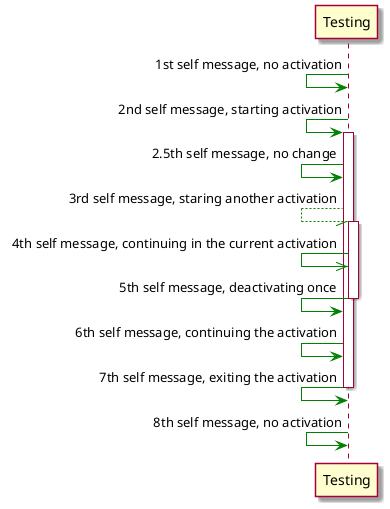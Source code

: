 @startuml
!pragma teoz true
skin rose
skinparam sequence {
ArrowColor Green
}

Testing <- Testing : 1st self message, no activation
Testing <- Testing ++: 2nd self message, starting activation
Testing <- Testing : 2.5th self message, no change
Testing \\-- Testing ++: 3rd self message, staring another activation
Testing <<- Testing : 4th self message, continuing in the current activation
Testing <- Testing --: 5th self message, deactivating once
Testing <- Testing : 6th self message, continuing the activation
Testing <- Testing --: 7th self message, exiting the activation
Testing <- Testing : 8th self message, no activation
@enduml

